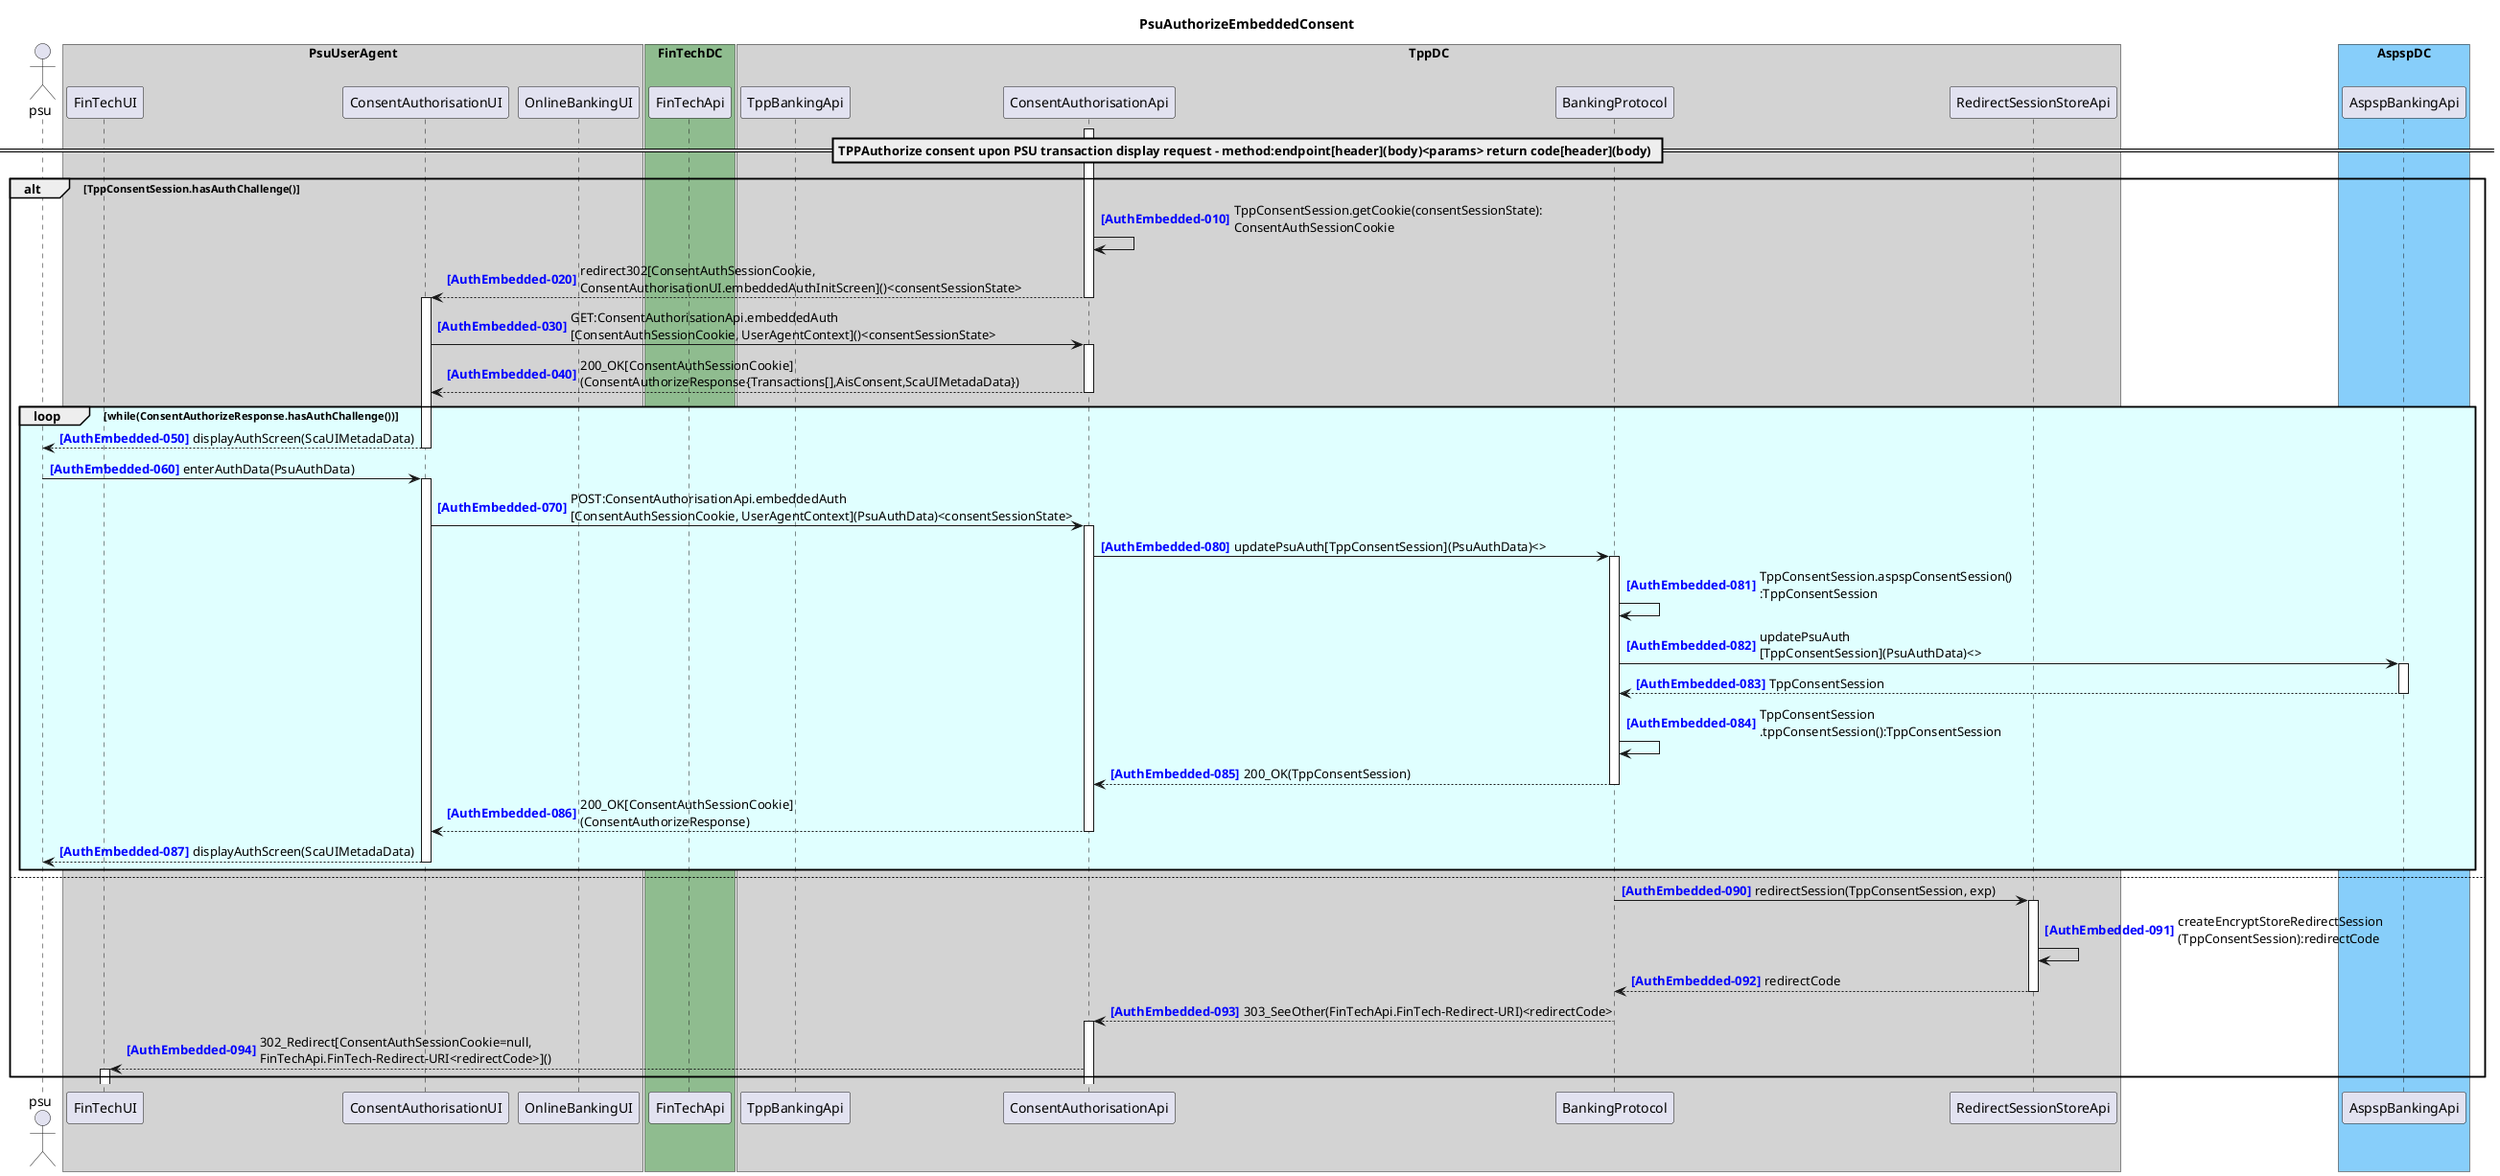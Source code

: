 @startuml
title PsuAuthorizeEmbeddedConsent
autonumber 10 10 "<b><color blue>[AuthEmbedded-000]</color></b>"
actor psu

box "PsuUserAgent" #LightGray
    participant "FinTechUI" as FinTechUI
    participant "ConsentAuthorisationUI" as ConsentAuthorisationUI
    participant "OnlineBankingUI" as OnlineBankingUI
end box
box "FinTechDC" #DarkSeaGreen
    participant "FinTechApi" as FinTechApi
end box
box "TppDC" #LightGray
    participant "TppBankingApi" as TppBankingApi
    'participant "TppBankSearchApi" as TppBankSearchApi
    participant "ConsentAuthorisationApi" as ConsentAuthorisationApi

    participant "BankingProtocol" as BankingProtocol
    participant "RedirectSessionStoreApi" as RedirectSessionStoreApi
end box
box "AspspDC" #LightSkyBlue
	participant "AspspBankingApi" as AspspBankingApi
    'participant "OnlineBankingApi" as OnlineBankingApi
end box
== TPPAuthorize consent upon PSU transaction display request - method:endpoint[header](body)<params> return code[header](body) ==
activate ConsentAuthorisationApi
alt TppConsentSession.hasAuthChallenge()
ConsentAuthorisationApi -> ConsentAuthorisationApi : TppConsentSession.getCookie(consentSessionState):\nConsentAuthSessionCookie
ConsentAuthorisationApi --> ConsentAuthorisationUI : redirect302[ConsentAuthSessionCookie,\nConsentAuthorisationUI.embeddedAuthInitScreen]()<consentSessionState>
deactivate ConsentAuthorisationApi
activate ConsentAuthorisationUI
ConsentAuthorisationUI -> ConsentAuthorisationApi ++ : GET:ConsentAuthorisationApi.embeddedAuth\n[ConsentAuthSessionCookie, UserAgentContext]()<consentSessionState>
return 200_OK[ConsentAuthSessionCookie]\n(ConsentAuthorizeResponse{Transactions[],AisConsent,ScaUIMetadaData})
loop #LightCyan while(ConsentAuthorizeResponse.hasAuthChallenge())
    ConsentAuthorisationUI --> psu : displayAuthScreen(ScaUIMetadaData)
    deactivate ConsentAuthorisationUI
    psu -> ConsentAuthorisationUI ++ : enterAuthData(PsuAuthData)
    ConsentAuthorisationUI -> ConsentAuthorisationApi ++ : POST:ConsentAuthorisationApi.embeddedAuth\n[ConsentAuthSessionCookie, UserAgentContext](PsuAuthData)<consentSessionState>
    autonumber 80 1 "<b><color blue>[AuthEmbedded-000]</color></b>"
    ConsentAuthorisationApi -> BankingProtocol ++ : updatePsuAuth[TppConsentSession](PsuAuthData)<>
    BankingProtocol -> BankingProtocol : TppConsentSession.aspspConsentSession()\n:TppConsentSession
    BankingProtocol -> AspspBankingApi ++ : updatePsuAuth\n[TppConsentSession](PsuAuthData)<>
    return TppConsentSession
    BankingProtocol -> BankingProtocol : TppConsentSession\n.tppConsentSession():TppConsentSession
    return 200_OK(TppConsentSession)
    return 200_OK[ConsentAuthSessionCookie]\n(ConsentAuthorizeResponse)
    return displayAuthScreen(ScaUIMetadaData)
end
else
autonumber 90 1 "<b><color blue>[AuthEmbedded-000]</color></b>"
activate BankingProtocol
BankingProtocol -> RedirectSessionStoreApi ++ : redirectSession(TppConsentSession, exp)
RedirectSessionStoreApi -> RedirectSessionStoreApi : createEncryptStoreRedirectSession\n(TppConsentSession):redirectCode
return redirectCode
BankingProtocol --> ConsentAuthorisationApi ++ : 303_SeeOther(FinTechApi.FinTech-Redirect-URI)<redirectCode>
ConsentAuthorisationApi --> FinTechUI ++ : 302_Redirect[ConsentAuthSessionCookie=null,\nFinTechApi.FinTech-Redirect-URI<redirectCode>]()
end
@enduml
